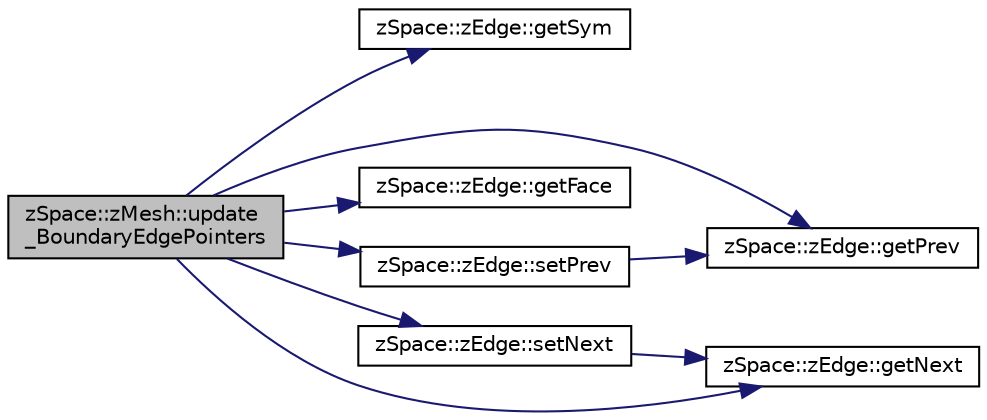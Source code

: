 digraph "zSpace::zMesh::update_BoundaryEdgePointers"
{
 // LATEX_PDF_SIZE
  edge [fontname="Helvetica",fontsize="10",labelfontname="Helvetica",labelfontsize="10"];
  node [fontname="Helvetica",fontsize="10",shape=record];
  rankdir="LR";
  Node610 [label="zSpace::zMesh::update\l_BoundaryEdgePointers",height=0.2,width=0.4,color="black", fillcolor="grey75", style="filled", fontcolor="black",tooltip="This method updates the pointers for boundary Edges."];
  Node610 -> Node611 [color="midnightblue",fontsize="10",style="solid",fontname="Helvetica"];
  Node611 [label="zSpace::zEdge::getSym",height=0.2,width=0.4,color="black", fillcolor="white", style="filled",URL="$classz_space_1_1z_edge.html#a461679ac74cc371ad32e94092848f536",tooltip="This method returns the symmetry edge of current zEdge."];
  Node610 -> Node612 [color="midnightblue",fontsize="10",style="solid",fontname="Helvetica"];
  Node612 [label="zSpace::zEdge::getPrev",height=0.2,width=0.4,color="black", fillcolor="white", style="filled",URL="$classz_space_1_1z_edge.html#a01d9d153f7c5ec381474e815384f7d30",tooltip="This method returns the previous edge of current zEdge."];
  Node610 -> Node613 [color="midnightblue",fontsize="10",style="solid",fontname="Helvetica"];
  Node613 [label="zSpace::zEdge::getFace",height=0.2,width=0.4,color="black", fillcolor="white", style="filled",URL="$classz_space_1_1z_edge.html#a5646e5bc6a828a39ea287c3c78cfefc9",tooltip="This method returns the face pointed to by the current zEdge."];
  Node610 -> Node614 [color="midnightblue",fontsize="10",style="solid",fontname="Helvetica"];
  Node614 [label="zSpace::zEdge::setNext",height=0.2,width=0.4,color="black", fillcolor="white", style="filled",URL="$classz_space_1_1z_edge.html#a5998712a83b56abd65880f3125f0d3c9",tooltip="This method sets the next edge of current zEdge to the the input edge."];
  Node614 -> Node615 [color="midnightblue",fontsize="10",style="solid",fontname="Helvetica"];
  Node615 [label="zSpace::zEdge::getNext",height=0.2,width=0.4,color="black", fillcolor="white", style="filled",URL="$classz_space_1_1z_edge.html#a3bce594c06fc4450ce8af3c0b98e2ae3",tooltip="This method returns the next edge of current zEdge."];
  Node610 -> Node615 [color="midnightblue",fontsize="10",style="solid",fontname="Helvetica"];
  Node610 -> Node616 [color="midnightblue",fontsize="10",style="solid",fontname="Helvetica"];
  Node616 [label="zSpace::zEdge::setPrev",height=0.2,width=0.4,color="black", fillcolor="white", style="filled",URL="$classz_space_1_1z_edge.html#af97abc7295676b01bc278123c86ba0b9",tooltip="This method sets the previous edge of current zEdge to the the input edge."];
  Node616 -> Node612 [color="midnightblue",fontsize="10",style="solid",fontname="Helvetica"];
}
